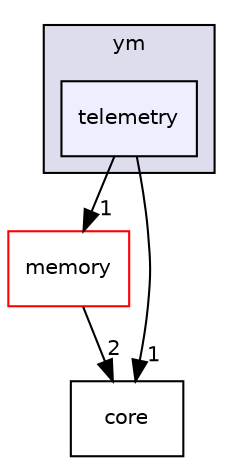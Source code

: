 digraph "src/ym/telemetry" {
  compound=true
  node [ fontsize="10", fontname="Helvetica"];
  edge [ labelfontsize="10", labelfontname="Helvetica"];
  subgraph clusterdir_ab07ab894b4828d180c7bd77e2c0d6d3 {
    graph [ bgcolor="#ddddee", pencolor="black", label="ym" fontname="Helvetica", fontsize="10", URL="dir_ab07ab894b4828d180c7bd77e2c0d6d3.html"]
  dir_dd8ff4f193ae4ddd05d7d85ff15c14f1 [shape=box, label="telemetry", style="filled", fillcolor="#eeeeff", pencolor="black", URL="dir_dd8ff4f193ae4ddd05d7d85ff15c14f1.html"];
  }
  dir_7fdedd82c5e42399d95547e32f8ea8d7 [shape=box label="memory" fillcolor="white" style="filled" color="red" URL="dir_7fdedd82c5e42399d95547e32f8ea8d7.html"];
  dir_1b027d0a4a4fb1551b98cfcd70e906a5 [shape=box label="core" URL="dir_1b027d0a4a4fb1551b98cfcd70e906a5.html"];
  dir_dd8ff4f193ae4ddd05d7d85ff15c14f1->dir_7fdedd82c5e42399d95547e32f8ea8d7 [headlabel="1", labeldistance=1.5 headhref="dir_000006_000004.html"];
  dir_dd8ff4f193ae4ddd05d7d85ff15c14f1->dir_1b027d0a4a4fb1551b98cfcd70e906a5 [headlabel="1", labeldistance=1.5 headhref="dir_000006_000002.html"];
  dir_7fdedd82c5e42399d95547e32f8ea8d7->dir_1b027d0a4a4fb1551b98cfcd70e906a5 [headlabel="2", labeldistance=1.5 headhref="dir_000004_000002.html"];
}
